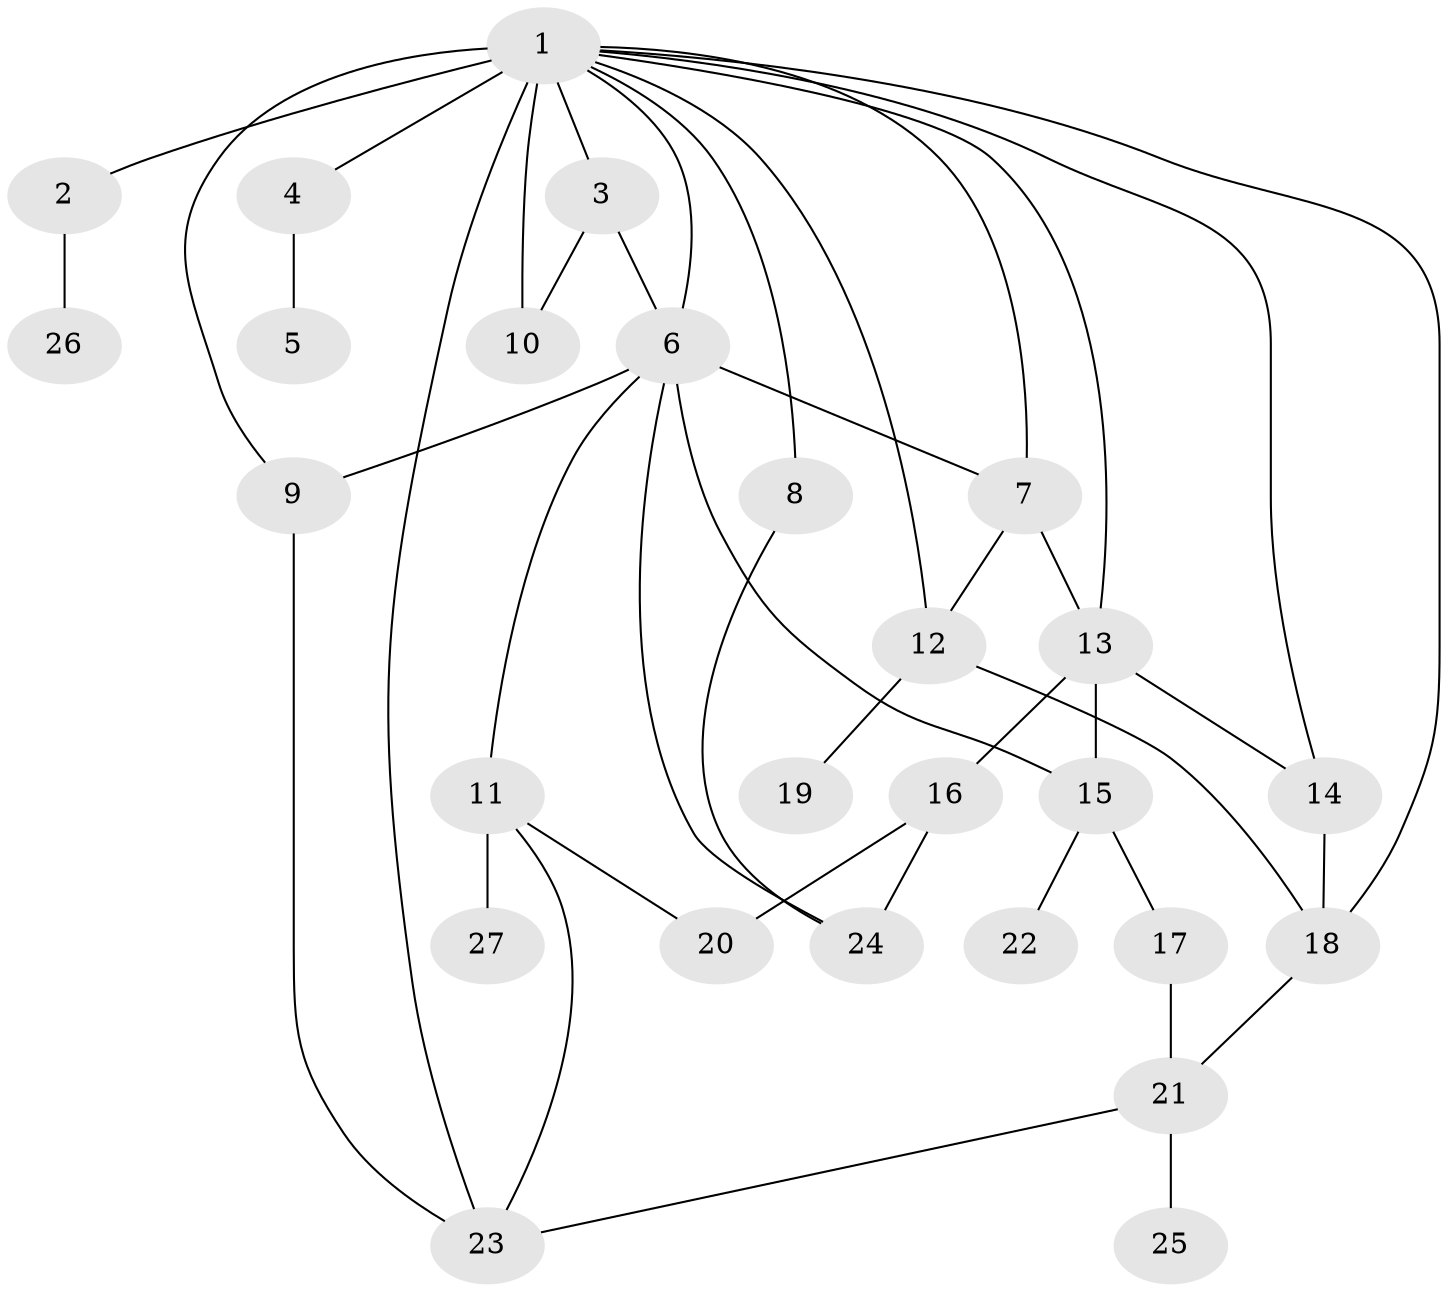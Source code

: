 // original degree distribution, {7: 0.037037037037037035, 5: 0.07407407407407407, 3: 0.18518518518518517, 4: 0.2037037037037037, 1: 0.18518518518518517, 2: 0.2962962962962963, 6: 0.018518518518518517}
// Generated by graph-tools (version 1.1) at 2025/34/03/09/25 02:34:18]
// undirected, 27 vertices, 43 edges
graph export_dot {
graph [start="1"]
  node [color=gray90,style=filled];
  1;
  2;
  3;
  4;
  5;
  6;
  7;
  8;
  9;
  10;
  11;
  12;
  13;
  14;
  15;
  16;
  17;
  18;
  19;
  20;
  21;
  22;
  23;
  24;
  25;
  26;
  27;
  1 -- 2 [weight=2.0];
  1 -- 3 [weight=1.0];
  1 -- 4 [weight=2.0];
  1 -- 6 [weight=1.0];
  1 -- 7 [weight=1.0];
  1 -- 8 [weight=1.0];
  1 -- 9 [weight=1.0];
  1 -- 10 [weight=2.0];
  1 -- 12 [weight=1.0];
  1 -- 13 [weight=1.0];
  1 -- 14 [weight=1.0];
  1 -- 18 [weight=1.0];
  1 -- 23 [weight=1.0];
  2 -- 26 [weight=1.0];
  3 -- 6 [weight=1.0];
  3 -- 10 [weight=1.0];
  4 -- 5 [weight=1.0];
  6 -- 7 [weight=1.0];
  6 -- 9 [weight=2.0];
  6 -- 11 [weight=1.0];
  6 -- 15 [weight=1.0];
  6 -- 24 [weight=1.0];
  7 -- 12 [weight=1.0];
  7 -- 13 [weight=1.0];
  8 -- 24 [weight=1.0];
  9 -- 23 [weight=1.0];
  11 -- 20 [weight=1.0];
  11 -- 23 [weight=1.0];
  11 -- 27 [weight=1.0];
  12 -- 18 [weight=1.0];
  12 -- 19 [weight=1.0];
  13 -- 14 [weight=2.0];
  13 -- 15 [weight=1.0];
  13 -- 16 [weight=2.0];
  14 -- 18 [weight=1.0];
  15 -- 17 [weight=1.0];
  15 -- 22 [weight=1.0];
  16 -- 20 [weight=1.0];
  16 -- 24 [weight=1.0];
  17 -- 21 [weight=1.0];
  18 -- 21 [weight=1.0];
  21 -- 23 [weight=1.0];
  21 -- 25 [weight=1.0];
}
